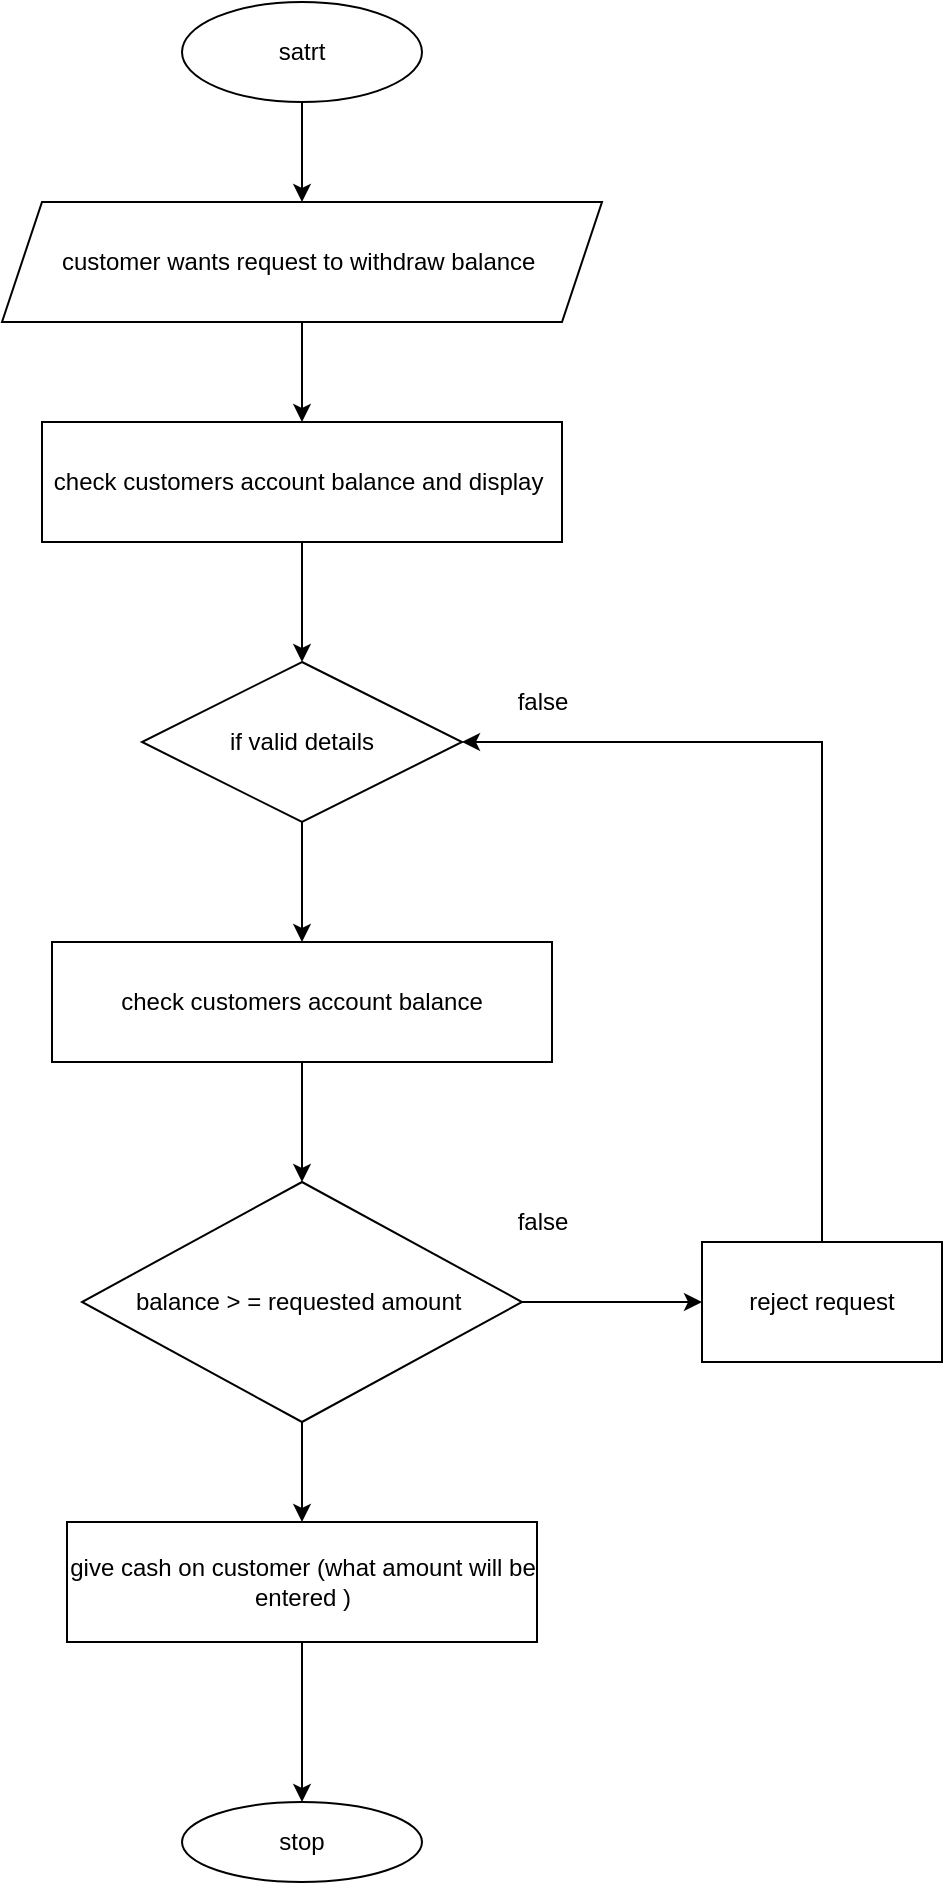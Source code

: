 <mxfile version="16.1.2" type="device"><diagram id="qWRHUlOG4spULAUVK6vK" name="Page-1"><mxGraphModel dx="510" dy="641" grid="1" gridSize="10" guides="1" tooltips="1" connect="1" arrows="1" fold="1" page="1" pageScale="1" pageWidth="850" pageHeight="1100" math="0" shadow="0"><root><mxCell id="0"/><mxCell id="1" parent="0"/><mxCell id="eRoejzwpAnqi5ZmzHv_e-9" style="edgeStyle=orthogonalEdgeStyle;rounded=0;orthogonalLoop=1;jettySize=auto;html=1;exitX=0.5;exitY=1;exitDx=0;exitDy=0;entryX=0.5;entryY=0;entryDx=0;entryDy=0;" edge="1" parent="1" source="eRoejzwpAnqi5ZmzHv_e-1" target="eRoejzwpAnqi5ZmzHv_e-2"><mxGeometry relative="1" as="geometry"/></mxCell><mxCell id="eRoejzwpAnqi5ZmzHv_e-1" value="satrt" style="ellipse;whiteSpace=wrap;html=1;" vertex="1" parent="1"><mxGeometry x="200" y="30" width="120" height="50" as="geometry"/></mxCell><mxCell id="eRoejzwpAnqi5ZmzHv_e-8" style="edgeStyle=orthogonalEdgeStyle;rounded=0;orthogonalLoop=1;jettySize=auto;html=1;exitX=0.5;exitY=1;exitDx=0;exitDy=0;entryX=0.5;entryY=0;entryDx=0;entryDy=0;" edge="1" parent="1" source="eRoejzwpAnqi5ZmzHv_e-2" target="eRoejzwpAnqi5ZmzHv_e-3"><mxGeometry relative="1" as="geometry"/></mxCell><mxCell id="eRoejzwpAnqi5ZmzHv_e-2" value="customer wants request to withdraw balance&amp;nbsp;" style="shape=parallelogram;perimeter=parallelogramPerimeter;whiteSpace=wrap;html=1;fixedSize=1;" vertex="1" parent="1"><mxGeometry x="110" y="130" width="300" height="60" as="geometry"/></mxCell><mxCell id="eRoejzwpAnqi5ZmzHv_e-7" style="edgeStyle=orthogonalEdgeStyle;rounded=0;orthogonalLoop=1;jettySize=auto;html=1;exitX=0.5;exitY=1;exitDx=0;exitDy=0;entryX=0.5;entryY=0;entryDx=0;entryDy=0;" edge="1" parent="1" source="eRoejzwpAnqi5ZmzHv_e-3" target="eRoejzwpAnqi5ZmzHv_e-4"><mxGeometry relative="1" as="geometry"/></mxCell><mxCell id="eRoejzwpAnqi5ZmzHv_e-3" value="check customers account balance and display&amp;nbsp;" style="rounded=0;whiteSpace=wrap;html=1;" vertex="1" parent="1"><mxGeometry x="130" y="240" width="260" height="60" as="geometry"/></mxCell><mxCell id="eRoejzwpAnqi5ZmzHv_e-6" style="edgeStyle=orthogonalEdgeStyle;rounded=0;orthogonalLoop=1;jettySize=auto;html=1;exitX=0.5;exitY=1;exitDx=0;exitDy=0;entryX=0.5;entryY=0;entryDx=0;entryDy=0;" edge="1" parent="1" source="eRoejzwpAnqi5ZmzHv_e-4" target="eRoejzwpAnqi5ZmzHv_e-5"><mxGeometry relative="1" as="geometry"/></mxCell><mxCell id="eRoejzwpAnqi5ZmzHv_e-4" value="if valid details" style="rhombus;whiteSpace=wrap;html=1;" vertex="1" parent="1"><mxGeometry x="180" y="360" width="160" height="80" as="geometry"/></mxCell><mxCell id="eRoejzwpAnqi5ZmzHv_e-13" style="edgeStyle=orthogonalEdgeStyle;rounded=0;orthogonalLoop=1;jettySize=auto;html=1;entryX=0.5;entryY=0;entryDx=0;entryDy=0;" edge="1" parent="1" source="eRoejzwpAnqi5ZmzHv_e-5" target="eRoejzwpAnqi5ZmzHv_e-10"><mxGeometry relative="1" as="geometry"/></mxCell><mxCell id="eRoejzwpAnqi5ZmzHv_e-5" value="check customers account balance" style="rounded=0;whiteSpace=wrap;html=1;" vertex="1" parent="1"><mxGeometry x="135" y="500" width="250" height="60" as="geometry"/></mxCell><mxCell id="eRoejzwpAnqi5ZmzHv_e-14" style="edgeStyle=orthogonalEdgeStyle;rounded=0;orthogonalLoop=1;jettySize=auto;html=1;exitX=1;exitY=0.5;exitDx=0;exitDy=0;entryX=0;entryY=0.5;entryDx=0;entryDy=0;" edge="1" parent="1" source="eRoejzwpAnqi5ZmzHv_e-10" target="eRoejzwpAnqi5ZmzHv_e-11"><mxGeometry relative="1" as="geometry"/></mxCell><mxCell id="eRoejzwpAnqi5ZmzHv_e-18" style="edgeStyle=orthogonalEdgeStyle;rounded=0;orthogonalLoop=1;jettySize=auto;html=1;entryX=0.5;entryY=0;entryDx=0;entryDy=0;" edge="1" parent="1" source="eRoejzwpAnqi5ZmzHv_e-10" target="eRoejzwpAnqi5ZmzHv_e-17"><mxGeometry relative="1" as="geometry"/></mxCell><mxCell id="eRoejzwpAnqi5ZmzHv_e-10" value="balance &amp;gt; = requested amount&amp;nbsp;" style="rhombus;whiteSpace=wrap;html=1;" vertex="1" parent="1"><mxGeometry x="150" y="620" width="220" height="120" as="geometry"/></mxCell><mxCell id="eRoejzwpAnqi5ZmzHv_e-12" style="edgeStyle=orthogonalEdgeStyle;rounded=0;orthogonalLoop=1;jettySize=auto;html=1;entryX=1;entryY=0.5;entryDx=0;entryDy=0;" edge="1" parent="1" source="eRoejzwpAnqi5ZmzHv_e-11" target="eRoejzwpAnqi5ZmzHv_e-4"><mxGeometry relative="1" as="geometry"><Array as="points"><mxPoint x="520" y="400"/></Array></mxGeometry></mxCell><mxCell id="eRoejzwpAnqi5ZmzHv_e-11" value="reject request" style="rounded=0;whiteSpace=wrap;html=1;" vertex="1" parent="1"><mxGeometry x="460" y="650" width="120" height="60" as="geometry"/></mxCell><mxCell id="eRoejzwpAnqi5ZmzHv_e-15" value="false" style="text;html=1;align=center;verticalAlign=middle;resizable=0;points=[];autosize=1;strokeColor=none;fillColor=none;" vertex="1" parent="1"><mxGeometry x="360" y="630" width="40" height="20" as="geometry"/></mxCell><mxCell id="eRoejzwpAnqi5ZmzHv_e-16" value="false" style="text;html=1;align=center;verticalAlign=middle;resizable=0;points=[];autosize=1;strokeColor=none;fillColor=none;" vertex="1" parent="1"><mxGeometry x="360" y="370" width="40" height="20" as="geometry"/></mxCell><mxCell id="eRoejzwpAnqi5ZmzHv_e-21" style="edgeStyle=orthogonalEdgeStyle;rounded=0;orthogonalLoop=1;jettySize=auto;html=1;exitX=0.5;exitY=1;exitDx=0;exitDy=0;entryX=0.5;entryY=0;entryDx=0;entryDy=0;" edge="1" parent="1" source="eRoejzwpAnqi5ZmzHv_e-17" target="eRoejzwpAnqi5ZmzHv_e-20"><mxGeometry relative="1" as="geometry"/></mxCell><mxCell id="eRoejzwpAnqi5ZmzHv_e-17" value="give cash on customer (what amount will be entered )" style="rounded=0;whiteSpace=wrap;html=1;" vertex="1" parent="1"><mxGeometry x="142.5" y="790" width="235" height="60" as="geometry"/></mxCell><mxCell id="eRoejzwpAnqi5ZmzHv_e-20" value="stop" style="ellipse;whiteSpace=wrap;html=1;" vertex="1" parent="1"><mxGeometry x="200" y="930" width="120" height="40" as="geometry"/></mxCell></root></mxGraphModel></diagram></mxfile>